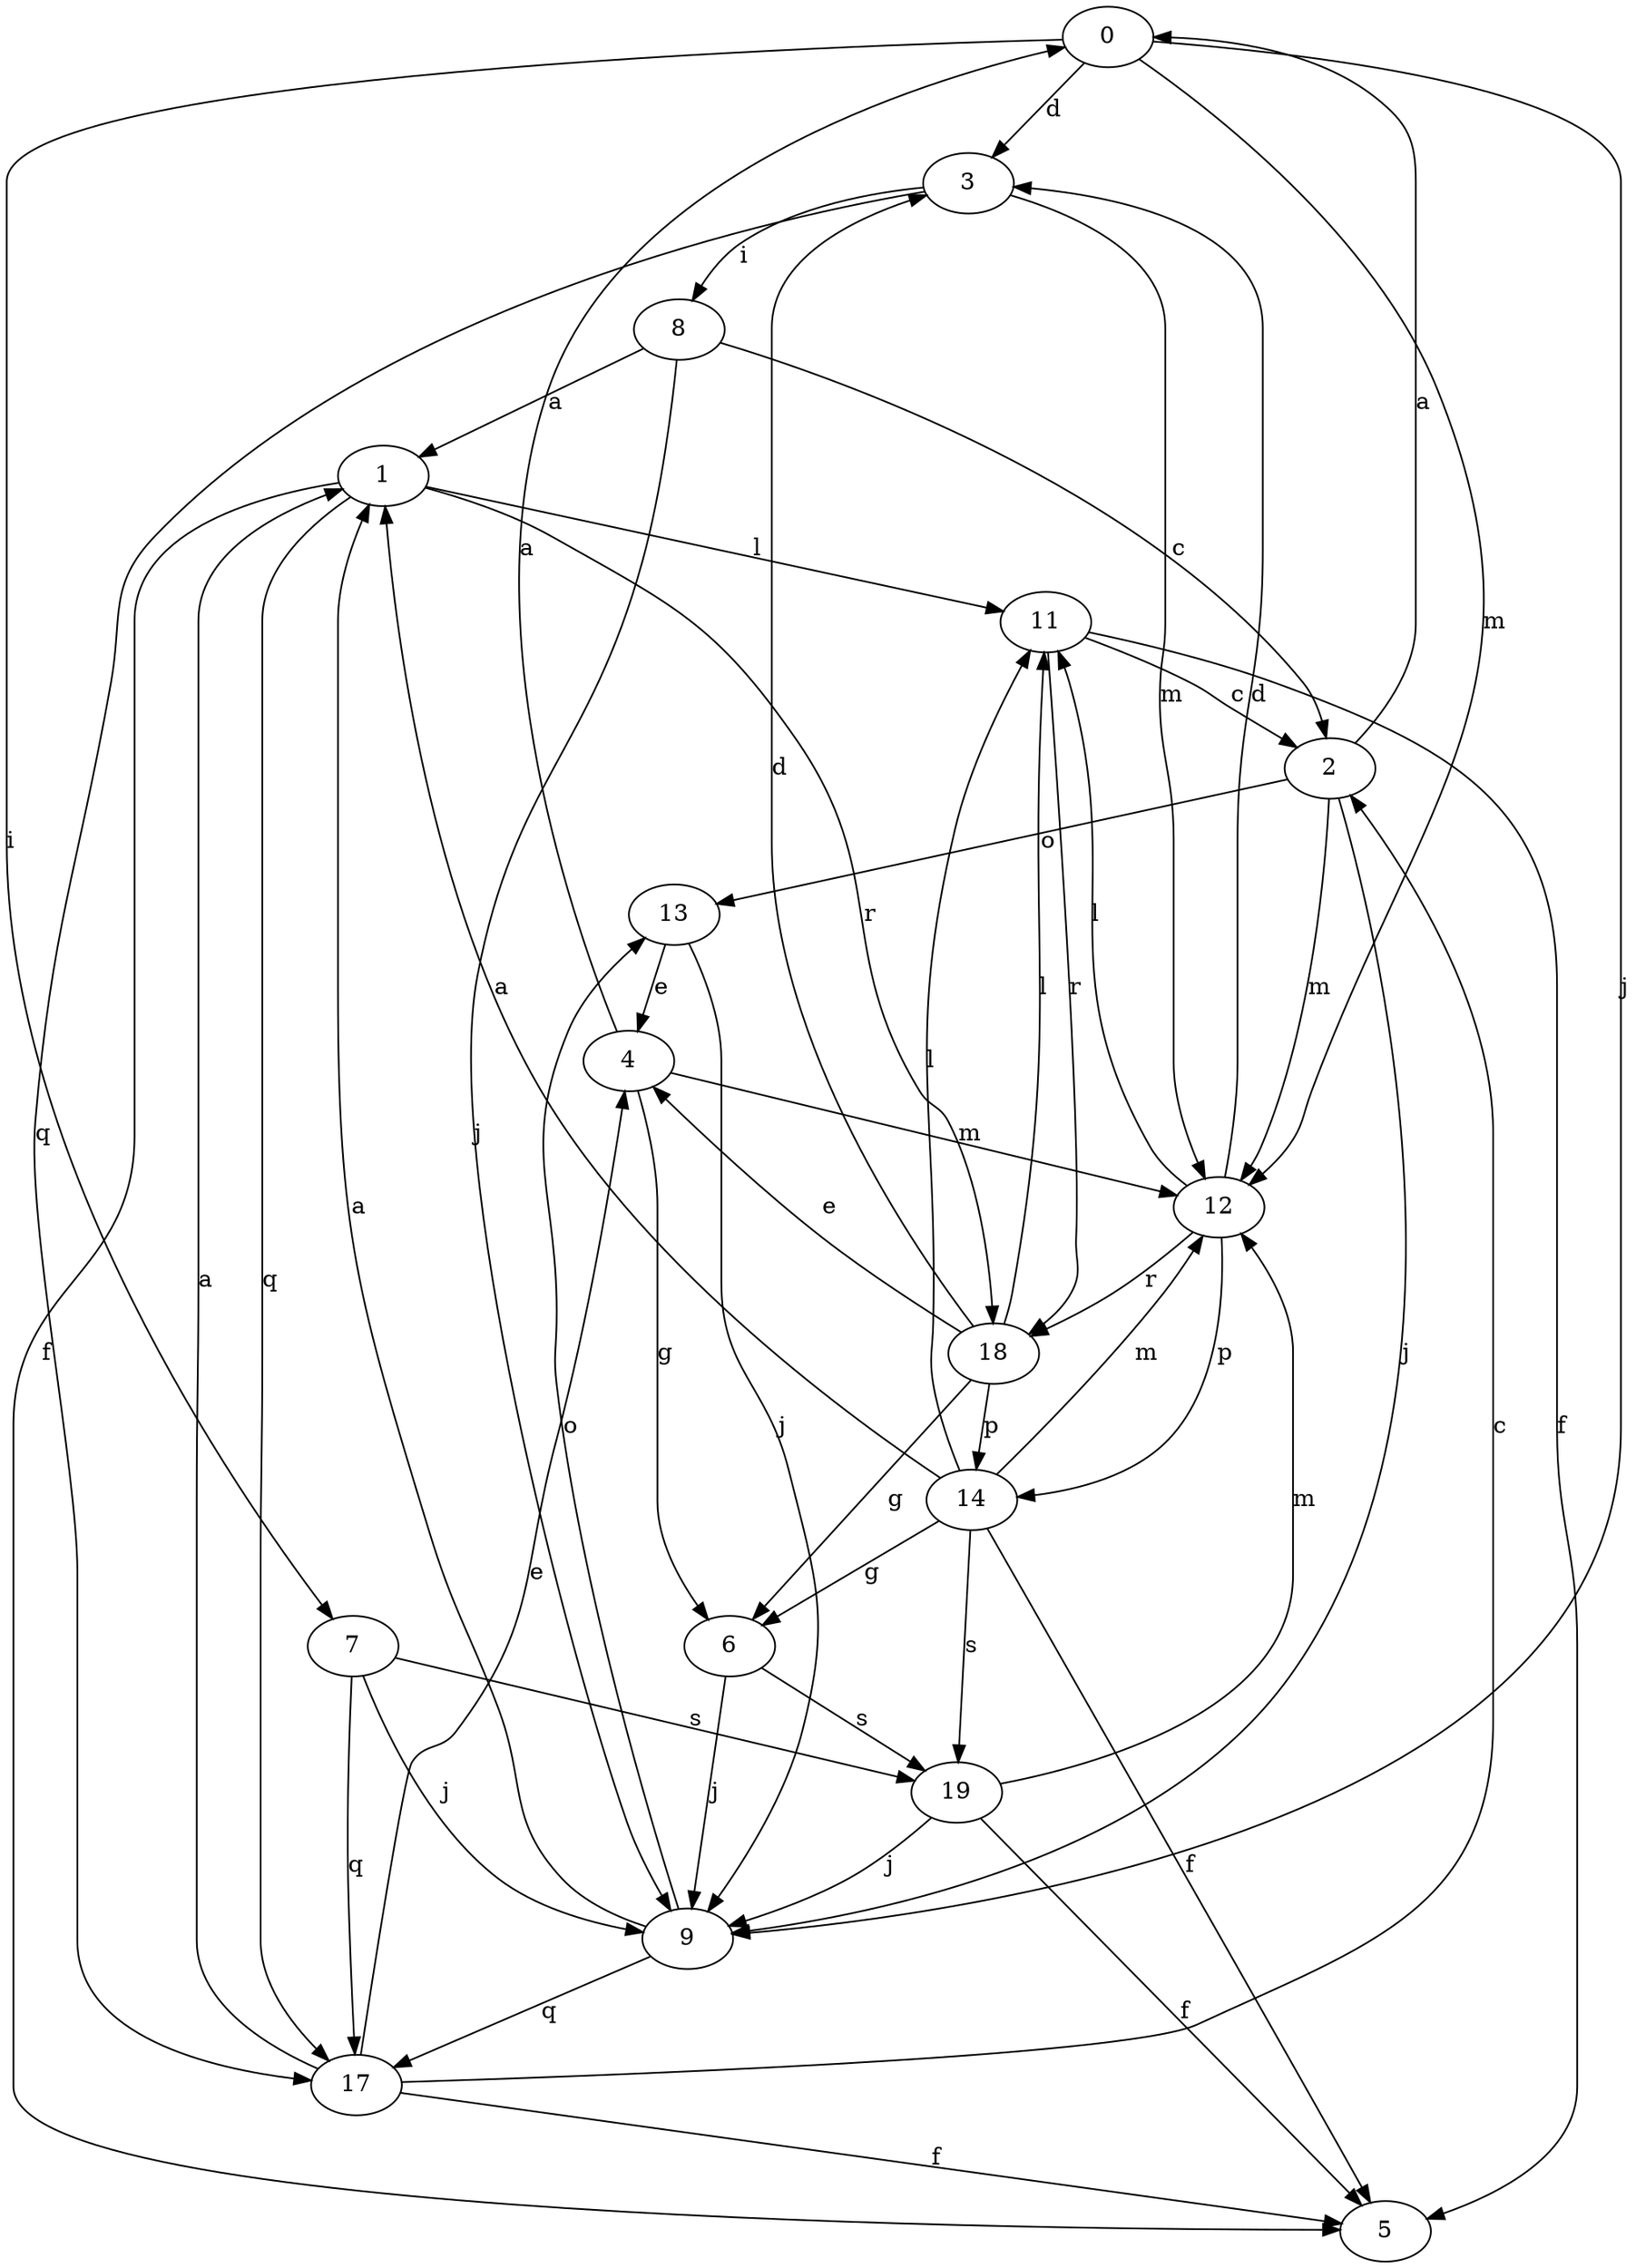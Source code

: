 strict digraph  {
0;
1;
2;
3;
4;
5;
6;
7;
8;
9;
11;
12;
13;
14;
17;
18;
19;
0 -> 3  [label=d];
0 -> 7  [label=i];
0 -> 9  [label=j];
0 -> 12  [label=m];
1 -> 5  [label=f];
1 -> 11  [label=l];
1 -> 17  [label=q];
1 -> 18  [label=r];
2 -> 0  [label=a];
2 -> 9  [label=j];
2 -> 12  [label=m];
2 -> 13  [label=o];
3 -> 8  [label=i];
3 -> 12  [label=m];
3 -> 17  [label=q];
4 -> 0  [label=a];
4 -> 6  [label=g];
4 -> 12  [label=m];
6 -> 9  [label=j];
6 -> 19  [label=s];
7 -> 9  [label=j];
7 -> 17  [label=q];
7 -> 19  [label=s];
8 -> 1  [label=a];
8 -> 2  [label=c];
8 -> 9  [label=j];
9 -> 1  [label=a];
9 -> 13  [label=o];
9 -> 17  [label=q];
11 -> 2  [label=c];
11 -> 5  [label=f];
11 -> 18  [label=r];
12 -> 3  [label=d];
12 -> 11  [label=l];
12 -> 14  [label=p];
12 -> 18  [label=r];
13 -> 4  [label=e];
13 -> 9  [label=j];
14 -> 1  [label=a];
14 -> 5  [label=f];
14 -> 6  [label=g];
14 -> 11  [label=l];
14 -> 12  [label=m];
14 -> 19  [label=s];
17 -> 1  [label=a];
17 -> 2  [label=c];
17 -> 4  [label=e];
17 -> 5  [label=f];
18 -> 3  [label=d];
18 -> 4  [label=e];
18 -> 6  [label=g];
18 -> 11  [label=l];
18 -> 14  [label=p];
19 -> 5  [label=f];
19 -> 9  [label=j];
19 -> 12  [label=m];
}
